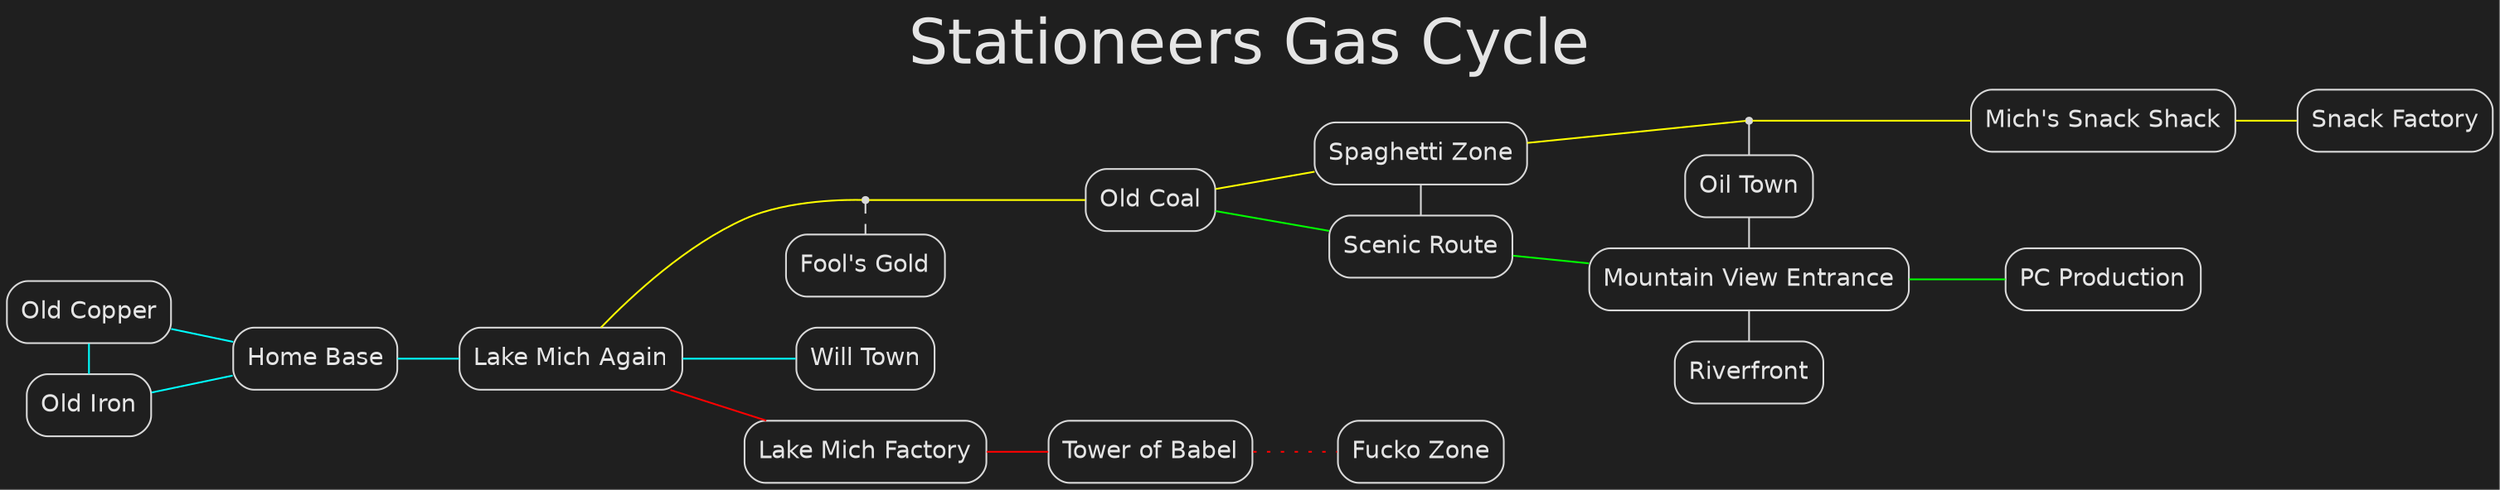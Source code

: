 digraph stationeers_gas_cycle {
    graph [
        layout = dot
        rankdir = LR
        nodesep = 0.25
        ranksep = 0.5
        bgcolor = gray12
        pencolor = red // cluster border color
        style = invis // don't render cluster borders
        # concentrate = true // doesn't work super well, seems like it's a half-done feature
        #splines = polyline
    ]
    edge [
        color = gray85
        fontcolor = gray90
        dir = none
        fontname = "Helvetica"
        weight = 100
    ]
    node [
        color = gray85
        fontcolor = gray90
        fontname = "Helvetica"
        shape = box
        style = rounded
    ]

    subgraph west {
        graph [rank = same]
        oldcopper [label = "Old Copper", tooltip = "Copper wires and sheets"]
        oldiron [label = "Old Iron", tooltip = "Various iron derivatives"]
    }

    hub [label = "Home Base", tooltip = "Hub and space elevator"]
    willtown [label = "Will Town", tooltip = "Coal power, steel"]

    subgraph lakemich {
        #graph [rank = same]
        lakemich [label = "Lake Mich Again", tooltip = "A junction that has steel pipe production horribly shoved into it"]
        lakemich_factory [label = "Lake Mich Factory", tooltip = "Modular frames"]
    }

    subgraph foolsgold {
        graph [rank = same]
        foolsgold_junction [label = "Unnamed Junction", tooltip = "Nothing here", shape = point]
        foolsgold [label = "Fool's Gold", tooltip = "Quickwire"]
    }

    oldcoal [label = "Old Coal", tooltip = "Coal power, steel, quartz"]

    subgraph spaghet {
        graph [rank = same]
        scenic_route [label = "Scenic Route", tooltip = "Encased beams"]
        spaghetti [label = "Spaghetti Zone", tooltip = "Nothing here"]
    }

    subgraph central {
        graph [rank = same]
        ravine_junction [label = "Ravine Junction", tooltip = "Nothing here", shape = point]
        oiltown [label = "Oil Town", tooltip = "Big oil processing area"]
        mountain_view_entrance [label = "Mountain View Entrance"]
        riverfront [label = "Riverfront", tooltip = "There is actually nothing here"]
    }

    michsnack [label = "Mich's Snack Shack", tooltip = "They serve a good coffee"]
    babel [label = "Tower of Babel", tooltip = "The folly of man"]
    fuckozone [label = "Fucko Zone", tooltip = "Coal and very angry natives"]
    pc_production [label = "PC Production"]
    snack_factory [label = "Snack Factory", tooltip = "Heavy Modular Frames"]

    ravine_junction -> oiltown
    spaghetti -> scenic_route
    foolsgold_junction -> foolsgold [style = dashed]
    oiltown -> mountain_view_entrance
    mountain_view_entrance -> riverfront

    // will town line
    oldcopper -> hub [color = cyan]
    oldiron -> hub [color = cyan]
    oldcopper -> oldiron [color = cyan]
    hub -> lakemich -> willtown [color = cyan]

    // mountain view line
    oldcoal -> scenic_route -> mountain_view_entrance -> pc_production [color = green]

    // fucko line
    lakemich -> lakemich_factory -> babel [color = red]
    babel -> fuckozone [style = dotted, color = red]

    // snack line
    lakemich -> foolsgold_junction -> oldcoal -> spaghetti -> ravine_junction -> michsnack -> snack_factory [color = yellow]


    // off gassing
    

    // graph title
    graph [
        fontname = "Helvetica"
        fontsize = 36
        fontcolor = gray90
        label = "Stationeers Gas Cycle"
        labelloc = t
    ]
}
